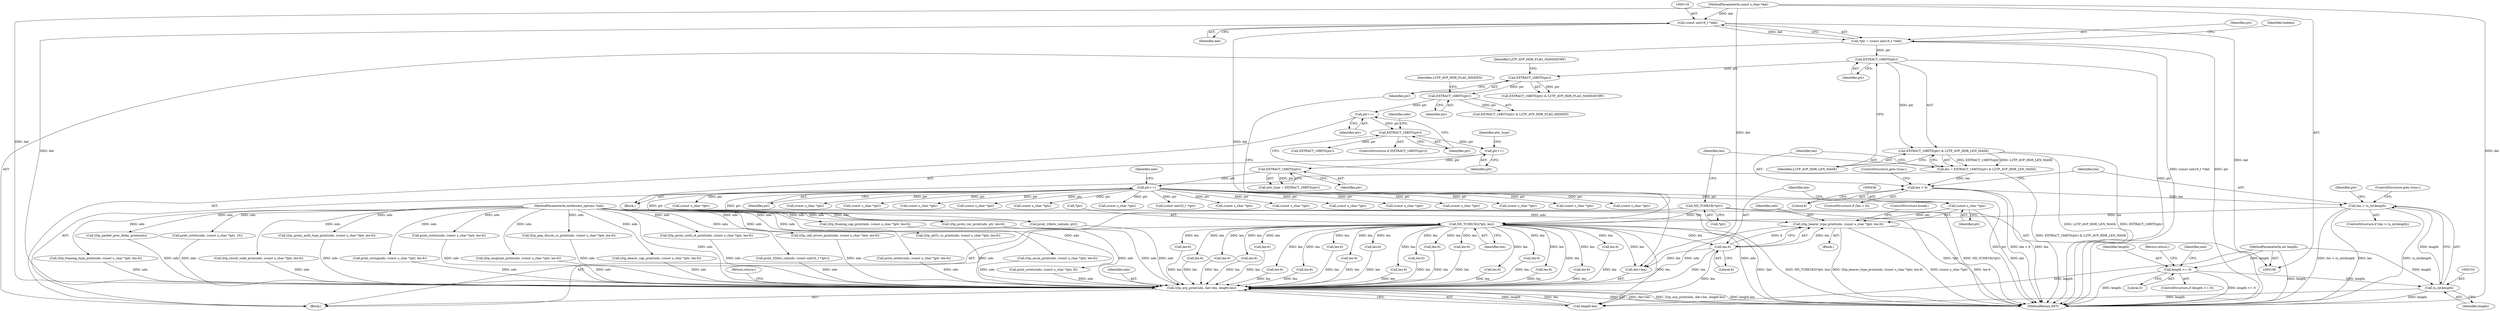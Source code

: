 digraph "0_tcpdump_cc4a7391c616be7a64ed65742ef9ed3f106eb165_0@pointer" {
"1000433" [label="(Call,l2tp_bearer_type_print(ndo, (const u_char *)ptr, len-6))"];
"1000109" [label="(MethodParameterIn,netdissect_options *ndo)"];
"1000435" [label="(Call,(const u_char *)ptr)"];
"1000231" [label="(Call,ptr++)"];
"1000229" [label="(Call,EXTRACT_16BITS(ptr))"];
"1000225" [label="(Call,ptr++)"];
"1000186" [label="(Call,EXTRACT_16BITS(ptr))"];
"1000183" [label="(Call,ptr++)"];
"1000172" [label="(Call,EXTRACT_16BITS(ptr))"];
"1000162" [label="(Call,EXTRACT_16BITS(ptr))"];
"1000141" [label="(Call,EXTRACT_16BITS(ptr))"];
"1000115" [label="(Call,*ptr = (const uint16_t *)dat)"];
"1000117" [label="(Call,(const uint16_t *)dat)"];
"1000110" [label="(MethodParameterIn,const u_char *dat)"];
"1000438" [label="(Call,len-6)"];
"1000156" [label="(Call,ND_TCHECK2(*ptr, len))"];
"1000135" [label="(Call,ND_TCHECK(*ptr))"];
"1000150" [label="(Call,len > (u_int)length)"];
"1000145" [label="(Call,len < 6)"];
"1000138" [label="(Call,len = EXTRACT_16BITS(ptr) & L2TP_AVP_HDR_LEN_MASK)"];
"1000140" [label="(Call,EXTRACT_16BITS(ptr) & L2TP_AVP_HDR_LEN_MASK)"];
"1000152" [label="(Call,(u_int)length)"];
"1000126" [label="(Call,length <= 0)"];
"1000111" [label="(MethodParameterIn,int length)"];
"1000514" [label="(Call,l2tp_avp_print(ndo, dat+len, length-len))"];
"1000342" [label="(Call,print_16bits_val(ndo, ptr))"];
"1000448" [label="(Call,len-6)"];
"1000111" [label="(MethodParameterIn,int length)"];
"1000230" [label="(Identifier,ptr)"];
"1000321" [label="(Call,(const u_char *)ptr)"];
"1000235" [label="(Identifier,ndo)"];
"1000358" [label="(Call,len-6)"];
"1000469" [label="(Call,(const u_char *)ptr)"];
"1000467" [label="(Call,l2tp_proxy_auth_id_print(ndo, (const u_char *)ptr, len-6))"];
"1000472" [label="(Call,len-6)"];
"1000225" [label="(Call,ptr++)"];
"1000116" [label="(Identifier,ptr)"];
"1000216" [label="(Call,len-6)"];
"1000171" [label="(Call,EXTRACT_16BITS(ptr) & L2TP_AVP_HDR_FLAG_HIDDEN)"];
"1000154" [label="(Identifier,length)"];
"1000443" [label="(Call,l2tp_framing_type_print(ndo, (const u_char *)ptr, len-6))"];
"1000172" [label="(Call,EXTRACT_16BITS(ptr))"];
"1000453" [label="(Call,l2tp_packet_proc_delay_print(ndo))"];
"1000403" [label="(Call,(const u_char *)ptr)"];
"1000462" [label="(Call,len-6)"];
"1000232" [label="(Identifier,ptr)"];
"1000522" [label="(Return,return;)"];
"1000445" [label="(Call,(const u_char *)ptr)"];
"1000514" [label="(Call,l2tp_avp_print(ndo, dat+len, length-len))"];
"1000145" [label="(Call,len < 6)"];
"1000269" [label="(Call,l2tp_result_code_print(ndo, (const u_char *)ptr, len-6))"];
"1000228" [label="(Identifier,attr_type)"];
"1000147" [label="(Literal,6)"];
"1000184" [label="(Identifier,ptr)"];
"1000142" [label="(Identifier,ptr)"];
"1000109" [label="(MethodParameterIn,netdissect_options *ndo)"];
"1000135" [label="(Call,ND_TCHECK(*ptr))"];
"1000229" [label="(Call,EXTRACT_16BITS(ptr))"];
"1000110" [label="(MethodParameterIn,const u_char *dat)"];
"1000156" [label="(Call,ND_TCHECK2(*ptr, len))"];
"1000457" [label="(Call,l2tp_proxy_auth_type_print(ndo, (const u_char *)ptr, len-6))"];
"1000183" [label="(Call,ptr++)"];
"1000112" [label="(Block,)"];
"1000151" [label="(Identifier,len)"];
"1000271" [label="(Call,(const u_char *)ptr)"];
"1000299" [label="(Call,(const u_char *)ptr)"];
"1000504" [label="(Call,len-6)"];
"1000139" [label="(Identifier,len)"];
"1000187" [label="(Identifier,ptr)"];
"1000173" [label="(Identifier,ptr)"];
"1000115" [label="(Call,*ptr = (const uint16_t *)dat)"];
"1000438" [label="(Call,len-6)"];
"1000332" [label="(Call,len-6)"];
"1000264" [label="(Call,len-6)"];
"1000158" [label="(Identifier,ptr)"];
"1000161" [label="(Call,EXTRACT_16BITS(ptr) & L2TP_AVP_HDR_FLAG_MANDATORY)"];
"1000231" [label="(Call,ptr++)"];
"1000128" [label="(Literal,0)"];
"1000381" [label="(Call,(const u_char *)ptr)"];
"1000309" [label="(Call,len-6)"];
"1000194" [label="(Call,EXTRACT_16BITS(ptr))"];
"1000130" [label="(Return,return;)"];
"1000289" [label="(Call,(const u_char *)ptr)"];
"1000119" [label="(Identifier,dat)"];
"1000353" [label="(Call,print_string(ndo, (const u_char *)ptr, len-6))"];
"1000416" [label="(Call,len-6)"];
"1000211" [label="(Call,print_octets(ndo, (const u_char *)ptr, len-6))"];
"1000174" [label="(Identifier,L2TP_AVP_HDR_FLAG_HIDDEN)"];
"1000152" [label="(Call,(u_int)length)"];
"1000185" [label="(ControlStructure,if (EXTRACT_16BITS(ptr)))"];
"1000292" [label="(Call,len-6)"];
"1000259" [label="(Call,l2tp_msgtype_print(ndo, (const u_char *)ptr, len-6))"];
"1000499" [label="(Call,l2tp_ppp_discon_cc_print(ndo, (const u_char *)ptr, len-6))"];
"1000159" [label="(Identifier,len)"];
"1000302" [label="(Call,len-6)"];
"1000162" [label="(Call,EXTRACT_16BITS(ptr))"];
"1000297" [label="(Call,l2tp_bearer_cap_print(ndo, (const u_char *)ptr, len-6))"];
"1000501" [label="(Call,(const u_char *)ptr)"];
"1000439" [label="(Identifier,len)"];
"1000279" [label="(Call,l2tp_proto_ver_print(ndo, ptr, len-6))"];
"1000150" [label="(Call,len > (u_int)length)"];
"1000226" [label="(Identifier,ptr)"];
"1000146" [label="(Identifier,len)"];
"1000437" [label="(Identifier,ptr)"];
"1000528" [label="(MethodReturn,RET)"];
"1000191" [label="(Identifier,ndo)"];
"1000141" [label="(Call,EXTRACT_16BITS(ptr))"];
"1000492" [label="(Call,len-6)"];
"1000433" [label="(Call,l2tp_bearer_type_print(ndo, (const u_char *)ptr, len-6))"];
"1000149" [label="(ControlStructure,if (len > (u_int)length))"];
"1000401" [label="(Call,print_octets(ndo, (const u_char *)ptr, 16))"];
"1000391" [label="(Call,len-6)"];
"1000428" [label="(Call,(const uint32_t *)ptr)"];
"1000224" [label="(Block,)"];
"1000157" [label="(Call,*ptr)"];
"1000516" [label="(Call,dat+len)"];
"1000282" [label="(Call,len-6)"];
"1000138" [label="(Call,len = EXTRACT_16BITS(ptr) & L2TP_AVP_HDR_LEN_MASK)"];
"1000227" [label="(Call,attr_type = EXTRACT_16BITS(ptr))"];
"1000519" [label="(Call,length-len)"];
"1000489" [label="(Call,(const u_char *)ptr)"];
"1000155" [label="(ControlStructure,goto trunc;)"];
"1000133" [label="(Identifier,ndo)"];
"1000426" [label="(Call,print_32bits_val(ndo, (const uint32_t *)ptr))"];
"1000479" [label="(Call,(const u_char *)ptr)"];
"1000186" [label="(Call,EXTRACT_16BITS(ptr))"];
"1000440" [label="(Literal,6)"];
"1000477" [label="(Call,l2tp_call_errors_print(ndo, (const u_char *)ptr, len-6))"];
"1000261" [label="(Call,(const u_char *)ptr)"];
"1000257" [label="(Block,)"];
"1000148" [label="(ControlStructure,goto trunc;)"];
"1000459" [label="(Call,(const u_char *)ptr)"];
"1000163" [label="(Identifier,ptr)"];
"1000482" [label="(Call,len-6)"];
"1000369" [label="(Call,print_octets(ndo, (const u_char *)ptr, len-6))"];
"1000117" [label="(Call,(const uint16_t *)dat)"];
"1000384" [label="(Call,len-6)"];
"1000140" [label="(Call,EXTRACT_16BITS(ptr) & L2TP_AVP_HDR_LEN_MASK)"];
"1000127" [label="(Identifier,length)"];
"1000379" [label="(Call,l2tp_q931_cc_print(ndo, (const u_char *)ptr, len-6))"];
"1000434" [label="(Identifier,ndo)"];
"1000371" [label="(Call,(const u_char *)ptr)"];
"1000487" [label="(Call,l2tp_accm_print(ndo, (const u_char *)ptr, len-6))"];
"1000441" [label="(ControlStructure,break;)"];
"1000144" [label="(ControlStructure,if (len < 6))"];
"1000126" [label="(Call,length <= 0)"];
"1000319" [label="(Call,print_octets(ndo, (const u_char *)ptr, 8))"];
"1000164" [label="(Identifier,L2TP_AVP_HDR_FLAG_MANDATORY)"];
"1000374" [label="(Call,len-6)"];
"1000125" [label="(ControlStructure,if (length <= 0))"];
"1000435" [label="(Call,(const u_char *)ptr)"];
"1000274" [label="(Call,len-6)"];
"1000355" [label="(Call,(const u_char *)ptr)"];
"1000287" [label="(Call,l2tp_framing_cap_print(ndo, (const u_char *)ptr, len-6))"];
"1000123" [label="(Identifier,hidden)"];
"1000136" [label="(Call,*ptr)"];
"1000515" [label="(Identifier,ndo)"];
"1000143" [label="(Identifier,L2TP_AVP_HDR_LEN_MASK)"];
"1000433" -> "1000257"  [label="AST: "];
"1000433" -> "1000438"  [label="CFG: "];
"1000434" -> "1000433"  [label="AST: "];
"1000435" -> "1000433"  [label="AST: "];
"1000438" -> "1000433"  [label="AST: "];
"1000441" -> "1000433"  [label="CFG: "];
"1000433" -> "1000528"  [label="DDG: len-6"];
"1000433" -> "1000528"  [label="DDG: l2tp_bearer_type_print(ndo, (const u_char *)ptr, len-6)"];
"1000433" -> "1000528"  [label="DDG: (const u_char *)ptr"];
"1000109" -> "1000433"  [label="DDG: ndo"];
"1000435" -> "1000433"  [label="DDG: ptr"];
"1000438" -> "1000433"  [label="DDG: len"];
"1000438" -> "1000433"  [label="DDG: 6"];
"1000433" -> "1000514"  [label="DDG: ndo"];
"1000109" -> "1000108"  [label="AST: "];
"1000109" -> "1000528"  [label="DDG: ndo"];
"1000109" -> "1000211"  [label="DDG: ndo"];
"1000109" -> "1000259"  [label="DDG: ndo"];
"1000109" -> "1000269"  [label="DDG: ndo"];
"1000109" -> "1000279"  [label="DDG: ndo"];
"1000109" -> "1000287"  [label="DDG: ndo"];
"1000109" -> "1000297"  [label="DDG: ndo"];
"1000109" -> "1000319"  [label="DDG: ndo"];
"1000109" -> "1000342"  [label="DDG: ndo"];
"1000109" -> "1000353"  [label="DDG: ndo"];
"1000109" -> "1000369"  [label="DDG: ndo"];
"1000109" -> "1000379"  [label="DDG: ndo"];
"1000109" -> "1000401"  [label="DDG: ndo"];
"1000109" -> "1000426"  [label="DDG: ndo"];
"1000109" -> "1000443"  [label="DDG: ndo"];
"1000109" -> "1000453"  [label="DDG: ndo"];
"1000109" -> "1000457"  [label="DDG: ndo"];
"1000109" -> "1000467"  [label="DDG: ndo"];
"1000109" -> "1000477"  [label="DDG: ndo"];
"1000109" -> "1000487"  [label="DDG: ndo"];
"1000109" -> "1000499"  [label="DDG: ndo"];
"1000109" -> "1000514"  [label="DDG: ndo"];
"1000435" -> "1000437"  [label="CFG: "];
"1000436" -> "1000435"  [label="AST: "];
"1000437" -> "1000435"  [label="AST: "];
"1000439" -> "1000435"  [label="CFG: "];
"1000435" -> "1000528"  [label="DDG: ptr"];
"1000231" -> "1000435"  [label="DDG: ptr"];
"1000231" -> "1000224"  [label="AST: "];
"1000231" -> "1000232"  [label="CFG: "];
"1000232" -> "1000231"  [label="AST: "];
"1000235" -> "1000231"  [label="CFG: "];
"1000231" -> "1000528"  [label="DDG: ptr"];
"1000229" -> "1000231"  [label="DDG: ptr"];
"1000231" -> "1000261"  [label="DDG: ptr"];
"1000231" -> "1000271"  [label="DDG: ptr"];
"1000231" -> "1000279"  [label="DDG: ptr"];
"1000231" -> "1000289"  [label="DDG: ptr"];
"1000231" -> "1000299"  [label="DDG: ptr"];
"1000231" -> "1000321"  [label="DDG: ptr"];
"1000231" -> "1000342"  [label="DDG: ptr"];
"1000231" -> "1000355"  [label="DDG: ptr"];
"1000231" -> "1000371"  [label="DDG: ptr"];
"1000231" -> "1000381"  [label="DDG: ptr"];
"1000231" -> "1000403"  [label="DDG: ptr"];
"1000231" -> "1000428"  [label="DDG: ptr"];
"1000231" -> "1000445"  [label="DDG: ptr"];
"1000231" -> "1000459"  [label="DDG: ptr"];
"1000231" -> "1000469"  [label="DDG: ptr"];
"1000231" -> "1000479"  [label="DDG: ptr"];
"1000231" -> "1000489"  [label="DDG: ptr"];
"1000231" -> "1000501"  [label="DDG: ptr"];
"1000229" -> "1000227"  [label="AST: "];
"1000229" -> "1000230"  [label="CFG: "];
"1000230" -> "1000229"  [label="AST: "];
"1000227" -> "1000229"  [label="CFG: "];
"1000229" -> "1000227"  [label="DDG: ptr"];
"1000225" -> "1000229"  [label="DDG: ptr"];
"1000225" -> "1000224"  [label="AST: "];
"1000225" -> "1000226"  [label="CFG: "];
"1000226" -> "1000225"  [label="AST: "];
"1000228" -> "1000225"  [label="CFG: "];
"1000186" -> "1000225"  [label="DDG: ptr"];
"1000186" -> "1000185"  [label="AST: "];
"1000186" -> "1000187"  [label="CFG: "];
"1000187" -> "1000186"  [label="AST: "];
"1000191" -> "1000186"  [label="CFG: "];
"1000226" -> "1000186"  [label="CFG: "];
"1000183" -> "1000186"  [label="DDG: ptr"];
"1000186" -> "1000194"  [label="DDG: ptr"];
"1000183" -> "1000112"  [label="AST: "];
"1000183" -> "1000184"  [label="CFG: "];
"1000184" -> "1000183"  [label="AST: "];
"1000187" -> "1000183"  [label="CFG: "];
"1000172" -> "1000183"  [label="DDG: ptr"];
"1000172" -> "1000171"  [label="AST: "];
"1000172" -> "1000173"  [label="CFG: "];
"1000173" -> "1000172"  [label="AST: "];
"1000174" -> "1000172"  [label="CFG: "];
"1000172" -> "1000171"  [label="DDG: ptr"];
"1000162" -> "1000172"  [label="DDG: ptr"];
"1000162" -> "1000161"  [label="AST: "];
"1000162" -> "1000163"  [label="CFG: "];
"1000163" -> "1000162"  [label="AST: "];
"1000164" -> "1000162"  [label="CFG: "];
"1000162" -> "1000161"  [label="DDG: ptr"];
"1000141" -> "1000162"  [label="DDG: ptr"];
"1000141" -> "1000140"  [label="AST: "];
"1000141" -> "1000142"  [label="CFG: "];
"1000142" -> "1000141"  [label="AST: "];
"1000143" -> "1000141"  [label="CFG: "];
"1000141" -> "1000528"  [label="DDG: ptr"];
"1000141" -> "1000140"  [label="DDG: ptr"];
"1000115" -> "1000141"  [label="DDG: ptr"];
"1000115" -> "1000112"  [label="AST: "];
"1000115" -> "1000117"  [label="CFG: "];
"1000116" -> "1000115"  [label="AST: "];
"1000117" -> "1000115"  [label="AST: "];
"1000123" -> "1000115"  [label="CFG: "];
"1000115" -> "1000528"  [label="DDG: (const uint16_t *)dat"];
"1000115" -> "1000528"  [label="DDG: ptr"];
"1000117" -> "1000115"  [label="DDG: dat"];
"1000117" -> "1000119"  [label="CFG: "];
"1000118" -> "1000117"  [label="AST: "];
"1000119" -> "1000117"  [label="AST: "];
"1000117" -> "1000528"  [label="DDG: dat"];
"1000110" -> "1000117"  [label="DDG: dat"];
"1000117" -> "1000514"  [label="DDG: dat"];
"1000117" -> "1000516"  [label="DDG: dat"];
"1000110" -> "1000108"  [label="AST: "];
"1000110" -> "1000528"  [label="DDG: dat"];
"1000110" -> "1000514"  [label="DDG: dat"];
"1000110" -> "1000516"  [label="DDG: dat"];
"1000438" -> "1000440"  [label="CFG: "];
"1000439" -> "1000438"  [label="AST: "];
"1000440" -> "1000438"  [label="AST: "];
"1000156" -> "1000438"  [label="DDG: len"];
"1000438" -> "1000514"  [label="DDG: len"];
"1000438" -> "1000516"  [label="DDG: len"];
"1000438" -> "1000519"  [label="DDG: len"];
"1000156" -> "1000112"  [label="AST: "];
"1000156" -> "1000159"  [label="CFG: "];
"1000157" -> "1000156"  [label="AST: "];
"1000159" -> "1000156"  [label="AST: "];
"1000163" -> "1000156"  [label="CFG: "];
"1000156" -> "1000528"  [label="DDG: *ptr"];
"1000156" -> "1000528"  [label="DDG: ND_TCHECK2(*ptr, len)"];
"1000135" -> "1000156"  [label="DDG: *ptr"];
"1000150" -> "1000156"  [label="DDG: len"];
"1000156" -> "1000216"  [label="DDG: len"];
"1000156" -> "1000264"  [label="DDG: len"];
"1000156" -> "1000274"  [label="DDG: len"];
"1000156" -> "1000282"  [label="DDG: len"];
"1000156" -> "1000292"  [label="DDG: len"];
"1000156" -> "1000302"  [label="DDG: len"];
"1000156" -> "1000309"  [label="DDG: len"];
"1000156" -> "1000332"  [label="DDG: len"];
"1000156" -> "1000358"  [label="DDG: len"];
"1000156" -> "1000374"  [label="DDG: len"];
"1000156" -> "1000384"  [label="DDG: len"];
"1000156" -> "1000391"  [label="DDG: len"];
"1000156" -> "1000416"  [label="DDG: len"];
"1000156" -> "1000448"  [label="DDG: len"];
"1000156" -> "1000462"  [label="DDG: len"];
"1000156" -> "1000472"  [label="DDG: len"];
"1000156" -> "1000482"  [label="DDG: len"];
"1000156" -> "1000492"  [label="DDG: len"];
"1000156" -> "1000504"  [label="DDG: len"];
"1000156" -> "1000514"  [label="DDG: len"];
"1000156" -> "1000516"  [label="DDG: len"];
"1000156" -> "1000519"  [label="DDG: len"];
"1000135" -> "1000112"  [label="AST: "];
"1000135" -> "1000136"  [label="CFG: "];
"1000136" -> "1000135"  [label="AST: "];
"1000139" -> "1000135"  [label="CFG: "];
"1000135" -> "1000528"  [label="DDG: ND_TCHECK(*ptr)"];
"1000135" -> "1000528"  [label="DDG: *ptr"];
"1000150" -> "1000149"  [label="AST: "];
"1000150" -> "1000152"  [label="CFG: "];
"1000151" -> "1000150"  [label="AST: "];
"1000152" -> "1000150"  [label="AST: "];
"1000155" -> "1000150"  [label="CFG: "];
"1000158" -> "1000150"  [label="CFG: "];
"1000150" -> "1000528"  [label="DDG: len"];
"1000150" -> "1000528"  [label="DDG: (u_int)length"];
"1000150" -> "1000528"  [label="DDG: len > (u_int)length"];
"1000145" -> "1000150"  [label="DDG: len"];
"1000152" -> "1000150"  [label="DDG: length"];
"1000145" -> "1000144"  [label="AST: "];
"1000145" -> "1000147"  [label="CFG: "];
"1000146" -> "1000145"  [label="AST: "];
"1000147" -> "1000145"  [label="AST: "];
"1000148" -> "1000145"  [label="CFG: "];
"1000151" -> "1000145"  [label="CFG: "];
"1000145" -> "1000528"  [label="DDG: len < 6"];
"1000145" -> "1000528"  [label="DDG: len"];
"1000138" -> "1000145"  [label="DDG: len"];
"1000138" -> "1000112"  [label="AST: "];
"1000138" -> "1000140"  [label="CFG: "];
"1000139" -> "1000138"  [label="AST: "];
"1000140" -> "1000138"  [label="AST: "];
"1000146" -> "1000138"  [label="CFG: "];
"1000138" -> "1000528"  [label="DDG: EXTRACT_16BITS(ptr) & L2TP_AVP_HDR_LEN_MASK"];
"1000140" -> "1000138"  [label="DDG: EXTRACT_16BITS(ptr)"];
"1000140" -> "1000138"  [label="DDG: L2TP_AVP_HDR_LEN_MASK"];
"1000140" -> "1000143"  [label="CFG: "];
"1000143" -> "1000140"  [label="AST: "];
"1000140" -> "1000528"  [label="DDG: EXTRACT_16BITS(ptr)"];
"1000140" -> "1000528"  [label="DDG: L2TP_AVP_HDR_LEN_MASK"];
"1000152" -> "1000154"  [label="CFG: "];
"1000153" -> "1000152"  [label="AST: "];
"1000154" -> "1000152"  [label="AST: "];
"1000152" -> "1000528"  [label="DDG: length"];
"1000126" -> "1000152"  [label="DDG: length"];
"1000111" -> "1000152"  [label="DDG: length"];
"1000152" -> "1000519"  [label="DDG: length"];
"1000126" -> "1000125"  [label="AST: "];
"1000126" -> "1000128"  [label="CFG: "];
"1000127" -> "1000126"  [label="AST: "];
"1000128" -> "1000126"  [label="AST: "];
"1000130" -> "1000126"  [label="CFG: "];
"1000133" -> "1000126"  [label="CFG: "];
"1000126" -> "1000528"  [label="DDG: length <= 0"];
"1000126" -> "1000528"  [label="DDG: length"];
"1000111" -> "1000126"  [label="DDG: length"];
"1000111" -> "1000108"  [label="AST: "];
"1000111" -> "1000528"  [label="DDG: length"];
"1000111" -> "1000519"  [label="DDG: length"];
"1000514" -> "1000112"  [label="AST: "];
"1000514" -> "1000519"  [label="CFG: "];
"1000515" -> "1000514"  [label="AST: "];
"1000516" -> "1000514"  [label="AST: "];
"1000519" -> "1000514"  [label="AST: "];
"1000522" -> "1000514"  [label="CFG: "];
"1000514" -> "1000528"  [label="DDG: l2tp_avp_print(ndo, dat+len, length-len)"];
"1000514" -> "1000528"  [label="DDG: length-len"];
"1000514" -> "1000528"  [label="DDG: ndo"];
"1000514" -> "1000528"  [label="DDG: dat+len"];
"1000426" -> "1000514"  [label="DDG: ndo"];
"1000401" -> "1000514"  [label="DDG: ndo"];
"1000379" -> "1000514"  [label="DDG: ndo"];
"1000499" -> "1000514"  [label="DDG: ndo"];
"1000211" -> "1000514"  [label="DDG: ndo"];
"1000269" -> "1000514"  [label="DDG: ndo"];
"1000353" -> "1000514"  [label="DDG: ndo"];
"1000319" -> "1000514"  [label="DDG: ndo"];
"1000259" -> "1000514"  [label="DDG: ndo"];
"1000297" -> "1000514"  [label="DDG: ndo"];
"1000342" -> "1000514"  [label="DDG: ndo"];
"1000369" -> "1000514"  [label="DDG: ndo"];
"1000279" -> "1000514"  [label="DDG: ndo"];
"1000487" -> "1000514"  [label="DDG: ndo"];
"1000467" -> "1000514"  [label="DDG: ndo"];
"1000287" -> "1000514"  [label="DDG: ndo"];
"1000457" -> "1000514"  [label="DDG: ndo"];
"1000477" -> "1000514"  [label="DDG: ndo"];
"1000453" -> "1000514"  [label="DDG: ndo"];
"1000443" -> "1000514"  [label="DDG: ndo"];
"1000519" -> "1000514"  [label="DDG: length"];
"1000519" -> "1000514"  [label="DDG: len"];
"1000274" -> "1000514"  [label="DDG: len"];
"1000292" -> "1000514"  [label="DDG: len"];
"1000462" -> "1000514"  [label="DDG: len"];
"1000448" -> "1000514"  [label="DDG: len"];
"1000416" -> "1000514"  [label="DDG: len"];
"1000282" -> "1000514"  [label="DDG: len"];
"1000384" -> "1000514"  [label="DDG: len"];
"1000358" -> "1000514"  [label="DDG: len"];
"1000309" -> "1000514"  [label="DDG: len"];
"1000332" -> "1000514"  [label="DDG: len"];
"1000374" -> "1000514"  [label="DDG: len"];
"1000391" -> "1000514"  [label="DDG: len"];
"1000302" -> "1000514"  [label="DDG: len"];
"1000216" -> "1000514"  [label="DDG: len"];
"1000482" -> "1000514"  [label="DDG: len"];
"1000264" -> "1000514"  [label="DDG: len"];
"1000492" -> "1000514"  [label="DDG: len"];
"1000504" -> "1000514"  [label="DDG: len"];
"1000472" -> "1000514"  [label="DDG: len"];
}
